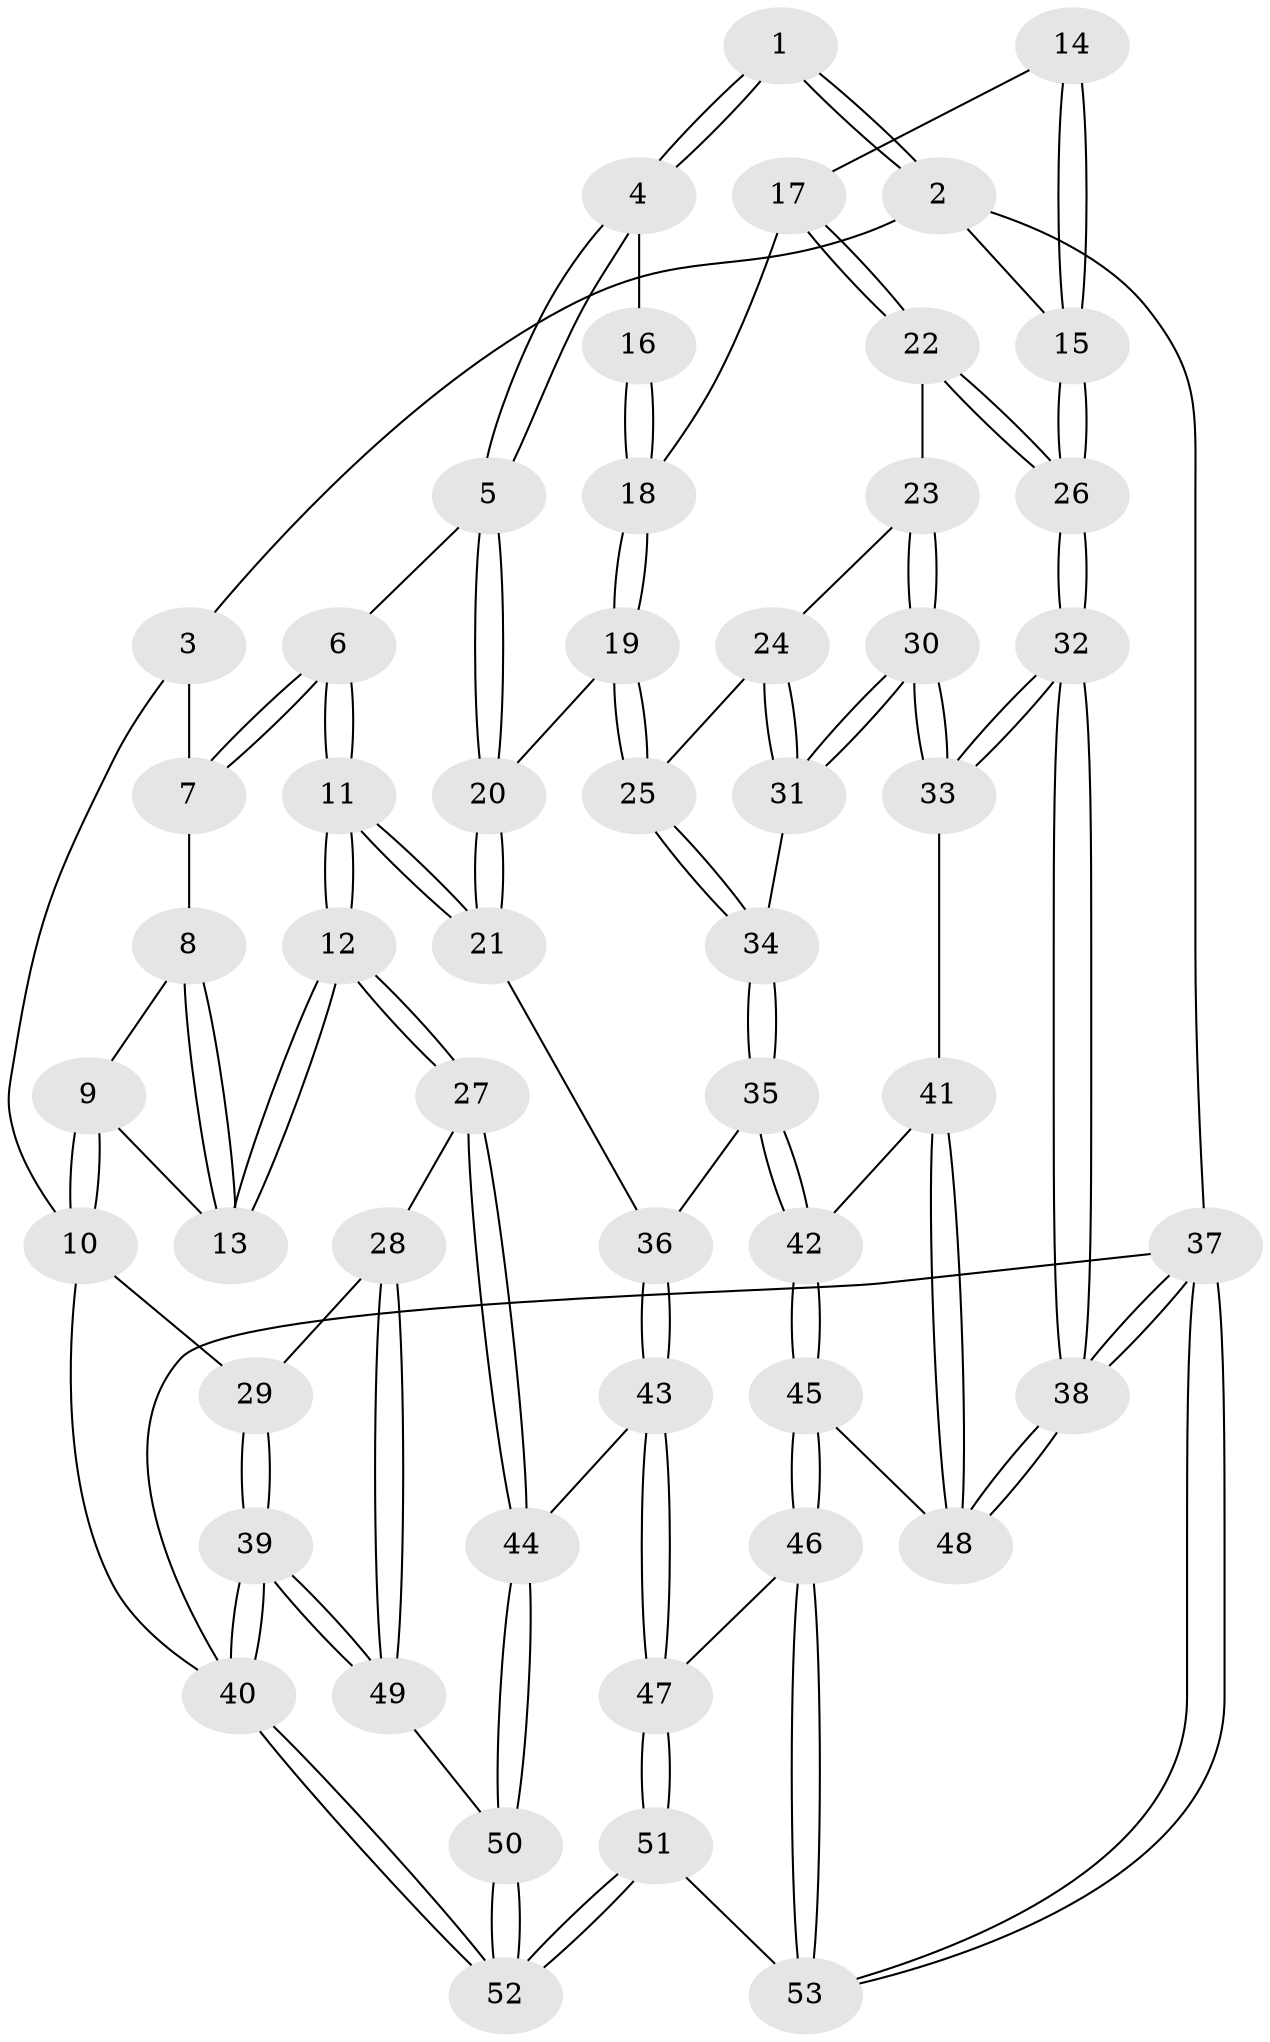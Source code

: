 // Generated by graph-tools (version 1.1) at 2025/38/03/09/25 02:38:21]
// undirected, 53 vertices, 129 edges
graph export_dot {
graph [start="1"]
  node [color=gray90,style=filled];
  1 [pos="+0.6569248023963046+0.03990438245415488"];
  2 [pos="+1+0"];
  3 [pos="+0.12933344404431507+0"];
  4 [pos="+0.6197337259966879+0.21248752380981534"];
  5 [pos="+0.6123085473244493+0.22466209440935253"];
  6 [pos="+0.4770564650482665+0.29044853940648935"];
  7 [pos="+0.22275263874325046+0.20664171859952282"];
  8 [pos="+0.2092031391378966+0.22270950290772482"];
  9 [pos="+0.009271601497723608+0.3387144912149266"];
  10 [pos="+0+0.37107619045879103"];
  11 [pos="+0.3361526879195543+0.5743035548010532"];
  12 [pos="+0.3241846236079425+0.5851997784057942"];
  13 [pos="+0.24191914241975576+0.4610050502111883"];
  14 [pos="+0.9651550988865708+0.32523169821554115"];
  15 [pos="+1+0.2698330551624563"];
  16 [pos="+0.8404879356824666+0.3086099248268739"];
  17 [pos="+0.8785103759618631+0.4521332531622803"];
  18 [pos="+0.8517967606103812+0.44412327659166"];
  19 [pos="+0.7300515568467049+0.4701648291823538"];
  20 [pos="+0.6755772035981368+0.42534442701269926"];
  21 [pos="+0.5871440877080123+0.5680689054084906"];
  22 [pos="+0.9099743653289767+0.4991387685189498"];
  23 [pos="+0.8951228466932395+0.5157731840706544"];
  24 [pos="+0.8684453866093388+0.5261768125766774"];
  25 [pos="+0.7522082382084085+0.5168789968089582"];
  26 [pos="+1+0.5271410787342473"];
  27 [pos="+0.3087648098865206+0.6181413547399168"];
  28 [pos="+0.2983851548046128+0.6223793645038507"];
  29 [pos="+0+0.4831995066700045"];
  30 [pos="+0.8948287812543485+0.6805816229310484"];
  31 [pos="+0.8172781274615059+0.6426593458628022"];
  32 [pos="+1+0.7317811863920017"];
  33 [pos="+0.9085063996648954+0.6913989314664425"];
  34 [pos="+0.7682914451079972+0.6289930010109079"];
  35 [pos="+0.6847573768056009+0.6871297962656695"];
  36 [pos="+0.6499911517827366+0.6802402755424737"];
  37 [pos="+1+1"];
  38 [pos="+1+1"];
  39 [pos="+0+0.9251022605593927"];
  40 [pos="+0+1"];
  41 [pos="+0.8523884151187059+0.7551116572667508"];
  42 [pos="+0.7052574306970242+0.7415342547899304"];
  43 [pos="+0.4725648249713178+0.7968840317219299"];
  44 [pos="+0.45109724566481946+0.7896183999247133"];
  45 [pos="+0.7249404622181936+0.8702171922109608"];
  46 [pos="+0.7199854982763506+0.8767263586794583"];
  47 [pos="+0.47321657360656405+0.7976417837517829"];
  48 [pos="+0.8045757716418752+0.8505246757916999"];
  49 [pos="+0.23337671891259248+0.6928922572573437"];
  50 [pos="+0.25934170189140004+1"];
  51 [pos="+0.6046629439361678+1"];
  52 [pos="+0.1675867582482442+1"];
  53 [pos="+0.6762530181210079+1"];
  1 -- 2;
  1 -- 2;
  1 -- 4;
  1 -- 4;
  2 -- 3;
  2 -- 15;
  2 -- 37;
  3 -- 7;
  3 -- 10;
  4 -- 5;
  4 -- 5;
  4 -- 16;
  5 -- 6;
  5 -- 20;
  5 -- 20;
  6 -- 7;
  6 -- 7;
  6 -- 11;
  6 -- 11;
  7 -- 8;
  8 -- 9;
  8 -- 13;
  8 -- 13;
  9 -- 10;
  9 -- 10;
  9 -- 13;
  10 -- 29;
  10 -- 40;
  11 -- 12;
  11 -- 12;
  11 -- 21;
  11 -- 21;
  12 -- 13;
  12 -- 13;
  12 -- 27;
  12 -- 27;
  14 -- 15;
  14 -- 15;
  14 -- 17;
  15 -- 26;
  15 -- 26;
  16 -- 18;
  16 -- 18;
  17 -- 18;
  17 -- 22;
  17 -- 22;
  18 -- 19;
  18 -- 19;
  19 -- 20;
  19 -- 25;
  19 -- 25;
  20 -- 21;
  20 -- 21;
  21 -- 36;
  22 -- 23;
  22 -- 26;
  22 -- 26;
  23 -- 24;
  23 -- 30;
  23 -- 30;
  24 -- 25;
  24 -- 31;
  24 -- 31;
  25 -- 34;
  25 -- 34;
  26 -- 32;
  26 -- 32;
  27 -- 28;
  27 -- 44;
  27 -- 44;
  28 -- 29;
  28 -- 49;
  28 -- 49;
  29 -- 39;
  29 -- 39;
  30 -- 31;
  30 -- 31;
  30 -- 33;
  30 -- 33;
  31 -- 34;
  32 -- 33;
  32 -- 33;
  32 -- 38;
  32 -- 38;
  33 -- 41;
  34 -- 35;
  34 -- 35;
  35 -- 36;
  35 -- 42;
  35 -- 42;
  36 -- 43;
  36 -- 43;
  37 -- 38;
  37 -- 38;
  37 -- 53;
  37 -- 53;
  37 -- 40;
  38 -- 48;
  38 -- 48;
  39 -- 40;
  39 -- 40;
  39 -- 49;
  39 -- 49;
  40 -- 52;
  40 -- 52;
  41 -- 42;
  41 -- 48;
  41 -- 48;
  42 -- 45;
  42 -- 45;
  43 -- 44;
  43 -- 47;
  43 -- 47;
  44 -- 50;
  44 -- 50;
  45 -- 46;
  45 -- 46;
  45 -- 48;
  46 -- 47;
  46 -- 53;
  46 -- 53;
  47 -- 51;
  47 -- 51;
  49 -- 50;
  50 -- 52;
  50 -- 52;
  51 -- 52;
  51 -- 52;
  51 -- 53;
}
